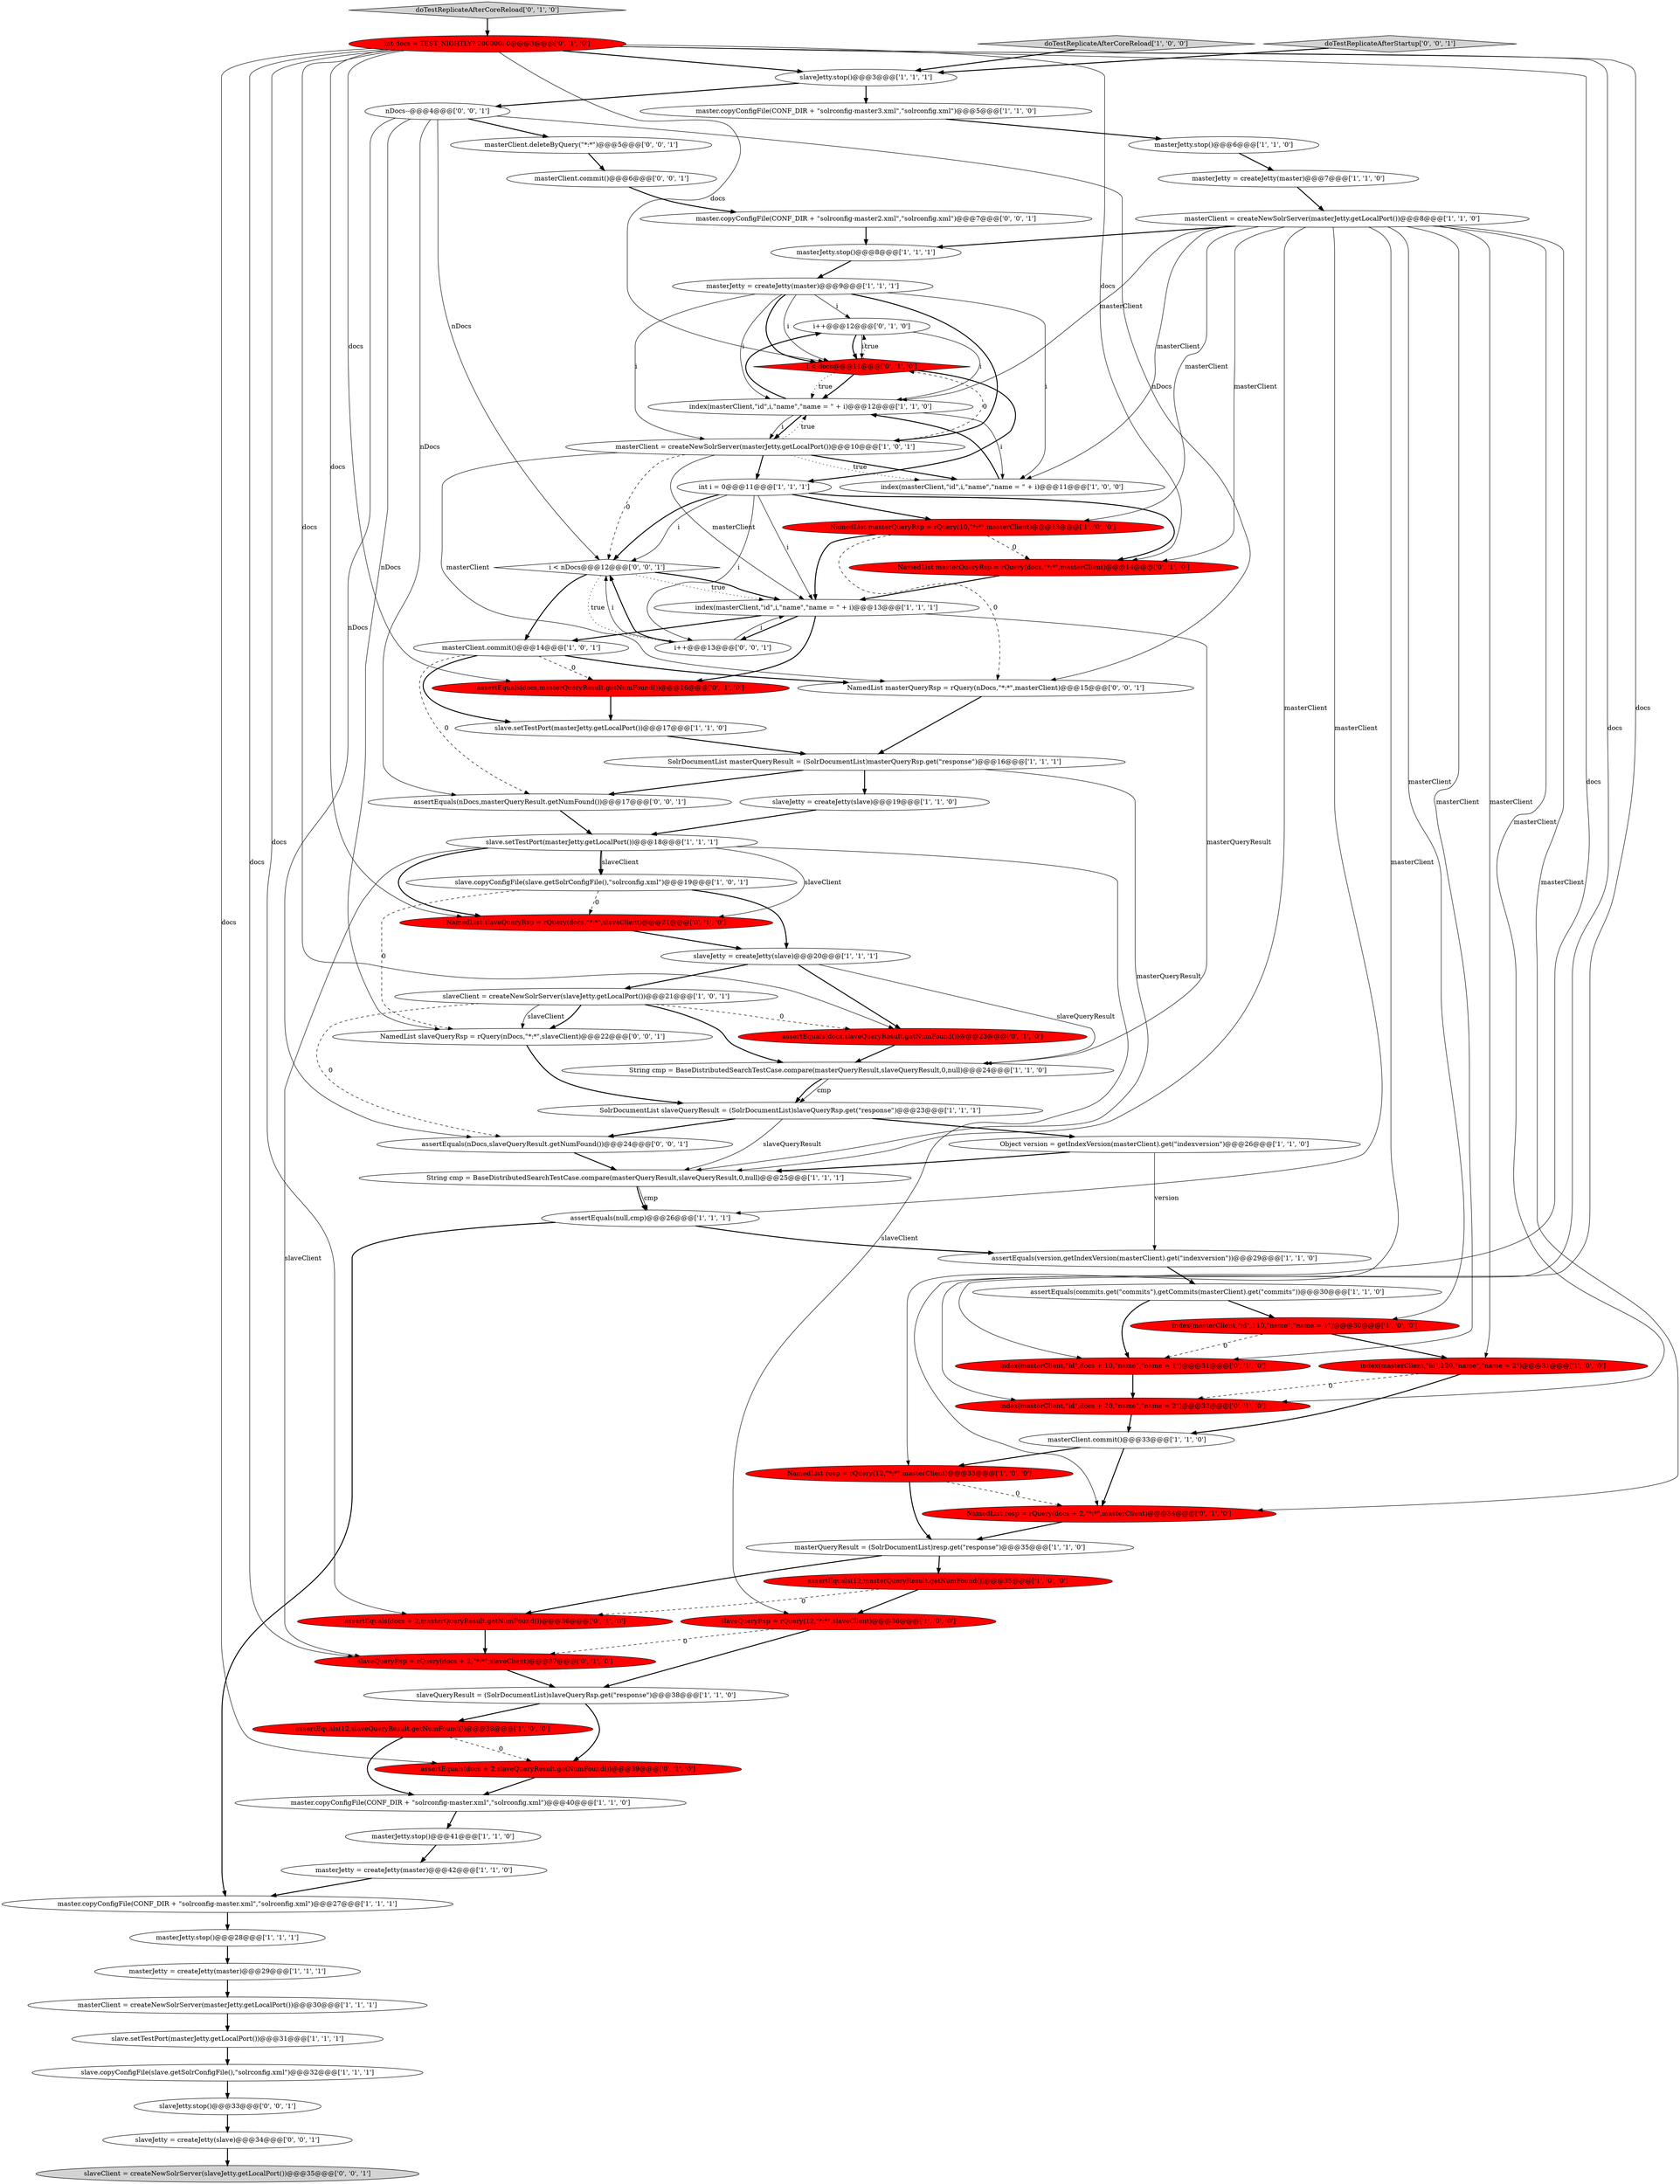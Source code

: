 digraph {
73 [style = filled, label = "master.copyConfigFile(CONF_DIR + \"solrconfig-master2.xml\",\"solrconfig.xml\")@@@7@@@['0', '0', '1']", fillcolor = white, shape = ellipse image = "AAA0AAABBB3BBB"];
43 [style = filled, label = "masterJetty.stop()@@@8@@@['1', '1', '1']", fillcolor = white, shape = ellipse image = "AAA0AAABBB1BBB"];
55 [style = filled, label = "NamedList resp = rQuery(docs + 2,\"*:*\",masterClient)@@@34@@@['0', '1', '0']", fillcolor = red, shape = ellipse image = "AAA1AAABBB2BBB"];
13 [style = filled, label = "slaveJetty.stop()@@@3@@@['1', '1', '1']", fillcolor = white, shape = ellipse image = "AAA0AAABBB1BBB"];
15 [style = filled, label = "slaveJetty = createJetty(slave)@@@19@@@['1', '1', '0']", fillcolor = white, shape = ellipse image = "AAA0AAABBB1BBB"];
63 [style = filled, label = "i < nDocs@@@12@@@['0', '0', '1']", fillcolor = white, shape = diamond image = "AAA0AAABBB3BBB"];
54 [style = filled, label = "int docs = TEST_NIGHTLY? 200000: 0@@@3@@@['0', '1', '0']", fillcolor = red, shape = ellipse image = "AAA1AAABBB2BBB"];
5 [style = filled, label = "index(masterClient,\"id\",i,\"name\",\"name = \" + i)@@@13@@@['1', '1', '1']", fillcolor = white, shape = ellipse image = "AAA0AAABBB1BBB"];
58 [style = filled, label = "assertEquals(docs + 2,slaveQueryResult.getNumFound())@@@39@@@['0', '1', '0']", fillcolor = red, shape = ellipse image = "AAA1AAABBB2BBB"];
9 [style = filled, label = "masterClient.commit()@@@33@@@['1', '1', '0']", fillcolor = white, shape = ellipse image = "AAA0AAABBB1BBB"];
42 [style = filled, label = "SolrDocumentList slaveQueryResult = (SolrDocumentList)slaveQueryRsp.get(\"response\")@@@23@@@['1', '1', '1']", fillcolor = white, shape = ellipse image = "AAA0AAABBB1BBB"];
46 [style = filled, label = "masterJetty = createJetty(master)@@@9@@@['1', '1', '1']", fillcolor = white, shape = ellipse image = "AAA0AAABBB1BBB"];
70 [style = filled, label = "slaveJetty = createJetty(slave)@@@34@@@['0', '0', '1']", fillcolor = white, shape = ellipse image = "AAA0AAABBB3BBB"];
32 [style = filled, label = "slave.setTestPort(masterJetty.getLocalPort())@@@17@@@['1', '1', '0']", fillcolor = white, shape = ellipse image = "AAA0AAABBB1BBB"];
37 [style = filled, label = "NamedList resp = rQuery(12,\"*:*\",masterClient)@@@33@@@['1', '0', '0']", fillcolor = red, shape = ellipse image = "AAA1AAABBB1BBB"];
30 [style = filled, label = "assertEquals(null,cmp)@@@26@@@['1', '1', '1']", fillcolor = white, shape = ellipse image = "AAA0AAABBB1BBB"];
21 [style = filled, label = "masterJetty.stop()@@@41@@@['1', '1', '0']", fillcolor = white, shape = ellipse image = "AAA0AAABBB1BBB"];
50 [style = filled, label = "slaveQueryRsp = rQuery(docs + 2,\"*:*\",slaveClient)@@@37@@@['0', '1', '0']", fillcolor = red, shape = ellipse image = "AAA1AAABBB2BBB"];
4 [style = filled, label = "master.copyConfigFile(CONF_DIR + \"solrconfig-master.xml\",\"solrconfig.xml\")@@@40@@@['1', '1', '0']", fillcolor = white, shape = ellipse image = "AAA0AAABBB1BBB"];
39 [style = filled, label = "assertEquals(commits.get(\"commits\"),getCommits(masterClient).get(\"commits\"))@@@30@@@['1', '1', '0']", fillcolor = white, shape = ellipse image = "AAA0AAABBB1BBB"];
6 [style = filled, label = "master.copyConfigFile(CONF_DIR + \"solrconfig-master3.xml\",\"solrconfig.xml\")@@@5@@@['1', '1', '0']", fillcolor = white, shape = ellipse image = "AAA0AAABBB1BBB"];
1 [style = filled, label = "slaveClient = createNewSolrServer(slaveJetty.getLocalPort())@@@21@@@['1', '0', '1']", fillcolor = white, shape = ellipse image = "AAA0AAABBB1BBB"];
2 [style = filled, label = "index(masterClient,\"id\",120,\"name\",\"name = 2\")@@@31@@@['1', '0', '0']", fillcolor = red, shape = ellipse image = "AAA1AAABBB1BBB"];
52 [style = filled, label = "i++@@@12@@@['0', '1', '0']", fillcolor = white, shape = ellipse image = "AAA0AAABBB2BBB"];
53 [style = filled, label = "NamedList masterQueryRsp = rQuery(docs,\"*:*\",masterClient)@@@14@@@['0', '1', '0']", fillcolor = red, shape = ellipse image = "AAA1AAABBB2BBB"];
0 [style = filled, label = "int i = 0@@@11@@@['1', '1', '1']", fillcolor = white, shape = ellipse image = "AAA0AAABBB1BBB"];
22 [style = filled, label = "index(masterClient,\"id\",110,\"name\",\"name = 1\")@@@30@@@['1', '0', '0']", fillcolor = red, shape = ellipse image = "AAA1AAABBB1BBB"];
18 [style = filled, label = "assertEquals(12,slaveQueryResult.getNumFound())@@@38@@@['1', '0', '0']", fillcolor = red, shape = ellipse image = "AAA1AAABBB1BBB"];
47 [style = filled, label = "i < docs@@@11@@@['0', '1', '0']", fillcolor = red, shape = diamond image = "AAA1AAABBB2BBB"];
17 [style = filled, label = "NamedList masterQueryRsp = rQuery(10,\"*:*\",masterClient)@@@13@@@['1', '0', '0']", fillcolor = red, shape = ellipse image = "AAA1AAABBB1BBB"];
10 [style = filled, label = "slaveQueryResult = (SolrDocumentList)slaveQueryRsp.get(\"response\")@@@38@@@['1', '1', '0']", fillcolor = white, shape = ellipse image = "AAA0AAABBB1BBB"];
31 [style = filled, label = "masterClient = createNewSolrServer(masterJetty.getLocalPort())@@@10@@@['1', '0', '1']", fillcolor = white, shape = ellipse image = "AAA0AAABBB1BBB"];
40 [style = filled, label = "masterClient.commit()@@@14@@@['1', '0', '1']", fillcolor = white, shape = ellipse image = "AAA0AAABBB1BBB"];
61 [style = filled, label = "slaveJetty.stop()@@@33@@@['0', '0', '1']", fillcolor = white, shape = ellipse image = "AAA0AAABBB3BBB"];
67 [style = filled, label = "NamedList slaveQueryRsp = rQuery(nDocs,\"*:*\",slaveClient)@@@22@@@['0', '0', '1']", fillcolor = white, shape = ellipse image = "AAA0AAABBB3BBB"];
3 [style = filled, label = "assertEquals(12,masterQueryResult.getNumFound())@@@35@@@['1', '0', '0']", fillcolor = red, shape = ellipse image = "AAA1AAABBB1BBB"];
11 [style = filled, label = "doTestReplicateAfterCoreReload['1', '0', '0']", fillcolor = lightgray, shape = diamond image = "AAA0AAABBB1BBB"];
23 [style = filled, label = "masterQueryResult = (SolrDocumentList)resp.get(\"response\")@@@35@@@['1', '1', '0']", fillcolor = white, shape = ellipse image = "AAA0AAABBB1BBB"];
27 [style = filled, label = "slave.setTestPort(masterJetty.getLocalPort())@@@31@@@['1', '1', '1']", fillcolor = white, shape = ellipse image = "AAA0AAABBB1BBB"];
7 [style = filled, label = "SolrDocumentList masterQueryResult = (SolrDocumentList)masterQueryRsp.get(\"response\")@@@16@@@['1', '1', '1']", fillcolor = white, shape = ellipse image = "AAA0AAABBB1BBB"];
38 [style = filled, label = "slave.setTestPort(masterJetty.getLocalPort())@@@18@@@['1', '1', '1']", fillcolor = white, shape = ellipse image = "AAA0AAABBB1BBB"];
60 [style = filled, label = "index(masterClient,\"id\",docs + 20,\"name\",\"name = 2\")@@@32@@@['0', '1', '0']", fillcolor = red, shape = ellipse image = "AAA1AAABBB2BBB"];
28 [style = filled, label = "masterJetty.stop()@@@28@@@['1', '1', '1']", fillcolor = white, shape = ellipse image = "AAA0AAABBB1BBB"];
66 [style = filled, label = "assertEquals(nDocs,masterQueryResult.getNumFound())@@@17@@@['0', '0', '1']", fillcolor = white, shape = ellipse image = "AAA0AAABBB3BBB"];
26 [style = filled, label = "master.copyConfigFile(CONF_DIR + \"solrconfig-master.xml\",\"solrconfig.xml\")@@@27@@@['1', '1', '1']", fillcolor = white, shape = ellipse image = "AAA0AAABBB1BBB"];
19 [style = filled, label = "masterClient = createNewSolrServer(masterJetty.getLocalPort())@@@30@@@['1', '1', '1']", fillcolor = white, shape = ellipse image = "AAA0AAABBB1BBB"];
72 [style = filled, label = "masterClient.commit()@@@6@@@['0', '0', '1']", fillcolor = white, shape = ellipse image = "AAA0AAABBB3BBB"];
35 [style = filled, label = "masterJetty = createJetty(master)@@@29@@@['1', '1', '1']", fillcolor = white, shape = ellipse image = "AAA0AAABBB1BBB"];
68 [style = filled, label = "i++@@@13@@@['0', '0', '1']", fillcolor = white, shape = ellipse image = "AAA0AAABBB3BBB"];
45 [style = filled, label = "slave.copyConfigFile(slave.getSolrConfigFile(),\"solrconfig.xml\")@@@32@@@['1', '1', '1']", fillcolor = white, shape = ellipse image = "AAA0AAABBB1BBB"];
34 [style = filled, label = "slave.copyConfigFile(slave.getSolrConfigFile(),\"solrconfig.xml\")@@@19@@@['1', '0', '1']", fillcolor = white, shape = ellipse image = "AAA0AAABBB1BBB"];
74 [style = filled, label = "masterClient.deleteByQuery(\"*:*\")@@@5@@@['0', '0', '1']", fillcolor = white, shape = ellipse image = "AAA0AAABBB3BBB"];
25 [style = filled, label = "assertEquals(version,getIndexVersion(masterClient).get(\"indexversion\"))@@@29@@@['1', '1', '0']", fillcolor = white, shape = ellipse image = "AAA0AAABBB1BBB"];
57 [style = filled, label = "assertEquals(docs,slaveQueryResult.getNumFound())@@@23@@@['0', '1', '0']", fillcolor = red, shape = ellipse image = "AAA1AAABBB2BBB"];
44 [style = filled, label = "masterJetty = createJetty(master)@@@42@@@['1', '1', '0']", fillcolor = white, shape = ellipse image = "AAA0AAABBB1BBB"];
41 [style = filled, label = "String cmp = BaseDistributedSearchTestCase.compare(masterQueryResult,slaveQueryResult,0,null)@@@24@@@['1', '1', '0']", fillcolor = white, shape = ellipse image = "AAA0AAABBB1BBB"];
69 [style = filled, label = "slaveClient = createNewSolrServer(slaveJetty.getLocalPort())@@@35@@@['0', '0', '1']", fillcolor = lightgray, shape = ellipse image = "AAA0AAABBB3BBB"];
33 [style = filled, label = "Object version = getIndexVersion(masterClient).get(\"indexversion\")@@@26@@@['1', '1', '0']", fillcolor = white, shape = ellipse image = "AAA0AAABBB1BBB"];
12 [style = filled, label = "slaveQueryRsp = rQuery(12,\"*:*\",slaveClient)@@@36@@@['1', '0', '0']", fillcolor = red, shape = ellipse image = "AAA1AAABBB1BBB"];
51 [style = filled, label = "NamedList slaveQueryRsp = rQuery(docs,\"*:*\",slaveClient)@@@21@@@['0', '1', '0']", fillcolor = red, shape = ellipse image = "AAA1AAABBB2BBB"];
49 [style = filled, label = "assertEquals(docs + 2,masterQueryResult.getNumFound())@@@36@@@['0', '1', '0']", fillcolor = red, shape = ellipse image = "AAA1AAABBB2BBB"];
71 [style = filled, label = "doTestReplicateAfterStartup['0', '0', '1']", fillcolor = lightgray, shape = diamond image = "AAA0AAABBB3BBB"];
29 [style = filled, label = "masterJetty.stop()@@@6@@@['1', '1', '0']", fillcolor = white, shape = ellipse image = "AAA0AAABBB1BBB"];
59 [style = filled, label = "index(masterClient,\"id\",docs + 10,\"name\",\"name = 1\")@@@31@@@['0', '1', '0']", fillcolor = red, shape = ellipse image = "AAA1AAABBB2BBB"];
24 [style = filled, label = "index(masterClient,\"id\",i,\"name\",\"name = \" + i)@@@12@@@['1', '1', '0']", fillcolor = white, shape = ellipse image = "AAA0AAABBB1BBB"];
20 [style = filled, label = "index(masterClient,\"id\",i,\"name\",\"name = \" + i)@@@11@@@['1', '0', '0']", fillcolor = white, shape = ellipse image = "AAA0AAABBB1BBB"];
48 [style = filled, label = "doTestReplicateAfterCoreReload['0', '1', '0']", fillcolor = lightgray, shape = diamond image = "AAA0AAABBB2BBB"];
56 [style = filled, label = "assertEquals(docs,masterQueryResult.getNumFound())@@@16@@@['0', '1', '0']", fillcolor = red, shape = ellipse image = "AAA1AAABBB2BBB"];
65 [style = filled, label = "assertEquals(nDocs,slaveQueryResult.getNumFound())@@@24@@@['0', '0', '1']", fillcolor = white, shape = ellipse image = "AAA0AAABBB3BBB"];
36 [style = filled, label = "masterJetty = createJetty(master)@@@7@@@['1', '1', '0']", fillcolor = white, shape = ellipse image = "AAA0AAABBB1BBB"];
62 [style = filled, label = "nDocs--@@@4@@@['0', '0', '1']", fillcolor = white, shape = ellipse image = "AAA0AAABBB3BBB"];
8 [style = filled, label = "masterClient = createNewSolrServer(masterJetty.getLocalPort())@@@8@@@['1', '1', '0']", fillcolor = white, shape = ellipse image = "AAA0AAABBB1BBB"];
14 [style = filled, label = "String cmp = BaseDistributedSearchTestCase.compare(masterQueryResult,slaveQueryResult,0,null)@@@25@@@['1', '1', '1']", fillcolor = white, shape = ellipse image = "AAA0AAABBB1BBB"];
64 [style = filled, label = "NamedList masterQueryRsp = rQuery(nDocs,\"*:*\",masterClient)@@@15@@@['0', '0', '1']", fillcolor = white, shape = ellipse image = "AAA0AAABBB3BBB"];
16 [style = filled, label = "slaveJetty = createJetty(slave)@@@20@@@['1', '1', '1']", fillcolor = white, shape = ellipse image = "AAA0AAABBB1BBB"];
1->67 [style = bold, label=""];
60->9 [style = bold, label=""];
71->13 [style = bold, label=""];
70->69 [style = bold, label=""];
8->59 [style = solid, label="masterClient"];
74->72 [style = bold, label=""];
39->59 [style = bold, label=""];
31->63 [style = dashed, label="0"];
38->51 [style = bold, label=""];
5->68 [style = bold, label=""];
62->67 [style = solid, label="nDocs"];
24->20 [style = solid, label="i"];
46->31 [style = bold, label=""];
54->55 [style = solid, label="docs"];
8->22 [style = solid, label="masterClient"];
57->41 [style = bold, label=""];
63->5 [style = dotted, label="true"];
65->14 [style = bold, label=""];
9->37 [style = bold, label=""];
6->29 [style = bold, label=""];
48->54 [style = bold, label=""];
47->52 [style = dotted, label="true"];
0->53 [style = bold, label=""];
52->47 [style = bold, label=""];
12->10 [style = bold, label=""];
55->23 [style = bold, label=""];
45->61 [style = bold, label=""];
68->63 [style = solid, label="i"];
17->53 [style = dashed, label="0"];
72->73 [style = bold, label=""];
11->13 [style = bold, label=""];
27->45 [style = bold, label=""];
50->10 [style = bold, label=""];
54->60 [style = solid, label="docs"];
8->17 [style = solid, label="masterClient"];
8->20 [style = solid, label="masterClient"];
7->14 [style = solid, label="masterQueryResult"];
1->57 [style = dashed, label="0"];
54->53 [style = solid, label="docs"];
2->60 [style = dashed, label="0"];
26->28 [style = bold, label=""];
31->20 [style = bold, label=""];
47->0 [style = bold, label=""];
42->14 [style = solid, label="slaveQueryResult"];
14->30 [style = solid, label="cmp"];
29->36 [style = bold, label=""];
23->49 [style = bold, label=""];
15->38 [style = bold, label=""];
17->5 [style = bold, label=""];
21->44 [style = bold, label=""];
8->53 [style = solid, label="masterClient"];
73->43 [style = bold, label=""];
63->5 [style = bold, label=""];
14->30 [style = bold, label=""];
1->41 [style = bold, label=""];
59->60 [style = bold, label=""];
56->32 [style = bold, label=""];
46->24 [style = solid, label="i"];
0->17 [style = bold, label=""];
8->14 [style = solid, label="masterClient"];
34->51 [style = dashed, label="0"];
30->26 [style = bold, label=""];
4->21 [style = bold, label=""];
8->60 [style = solid, label="masterClient"];
1->65 [style = dashed, label="0"];
23->3 [style = bold, label=""];
32->7 [style = bold, label=""];
2->9 [style = bold, label=""];
51->16 [style = bold, label=""];
62->63 [style = solid, label="nDocs"];
43->46 [style = bold, label=""];
54->58 [style = solid, label="docs"];
39->22 [style = bold, label=""];
28->35 [style = bold, label=""];
18->4 [style = bold, label=""];
63->40 [style = bold, label=""];
46->20 [style = solid, label="i"];
66->38 [style = bold, label=""];
54->47 [style = solid, label="docs"];
54->56 [style = solid, label="docs"];
37->55 [style = dashed, label="0"];
61->70 [style = bold, label=""];
38->34 [style = solid, label="slaveClient"];
5->41 [style = solid, label="masterQueryResult"];
63->68 [style = dotted, label="true"];
52->24 [style = solid, label="i"];
7->66 [style = bold, label=""];
10->18 [style = bold, label=""];
40->66 [style = dashed, label="0"];
62->66 [style = solid, label="nDocs"];
22->2 [style = bold, label=""];
25->39 [style = bold, label=""];
38->50 [style = solid, label="slaveClient"];
13->62 [style = bold, label=""];
31->0 [style = bold, label=""];
8->30 [style = solid, label="masterClient"];
68->63 [style = bold, label=""];
3->12 [style = bold, label=""];
42->65 [style = bold, label=""];
8->24 [style = solid, label="masterClient"];
0->68 [style = solid, label="i"];
22->59 [style = dashed, label="0"];
49->50 [style = bold, label=""];
54->57 [style = solid, label="docs"];
54->50 [style = solid, label="docs"];
31->64 [style = solid, label="masterClient"];
8->37 [style = solid, label="masterClient"];
46->52 [style = solid, label="i"];
17->64 [style = dashed, label="0"];
24->31 [style = bold, label=""];
16->1 [style = bold, label=""];
47->24 [style = bold, label=""];
68->5 [style = solid, label="i"];
62->64 [style = solid, label="nDocs"];
34->16 [style = bold, label=""];
0->63 [style = solid, label="i"];
38->34 [style = bold, label=""];
40->32 [style = bold, label=""];
36->8 [style = bold, label=""];
0->63 [style = bold, label=""];
7->15 [style = bold, label=""];
58->4 [style = bold, label=""];
13->6 [style = bold, label=""];
5->40 [style = bold, label=""];
52->47 [style = solid, label="i"];
33->14 [style = bold, label=""];
31->47 [style = dashed, label="0"];
5->56 [style = bold, label=""];
53->5 [style = bold, label=""];
38->12 [style = solid, label="slaveClient"];
31->5 [style = solid, label="masterClient"];
35->19 [style = bold, label=""];
8->2 [style = solid, label="masterClient"];
40->64 [style = bold, label=""];
42->33 [style = bold, label=""];
30->25 [style = bold, label=""];
1->67 [style = solid, label="slaveClient"];
40->56 [style = dashed, label="0"];
8->43 [style = bold, label=""];
54->59 [style = solid, label="docs"];
37->23 [style = bold, label=""];
46->47 [style = bold, label=""];
33->25 [style = solid, label="version"];
31->20 [style = dotted, label="true"];
0->5 [style = solid, label="i"];
46->31 [style = solid, label="i"];
9->55 [style = bold, label=""];
64->7 [style = bold, label=""];
54->49 [style = solid, label="docs"];
44->26 [style = bold, label=""];
54->13 [style = bold, label=""];
3->49 [style = dashed, label="0"];
19->27 [style = bold, label=""];
16->57 [style = bold, label=""];
24->31 [style = solid, label="i"];
16->41 [style = solid, label="slaveQueryResult"];
41->42 [style = solid, label="cmp"];
34->67 [style = dashed, label="0"];
8->55 [style = solid, label="masterClient"];
62->74 [style = bold, label=""];
67->42 [style = bold, label=""];
54->51 [style = solid, label="docs"];
38->51 [style = solid, label="slaveClient"];
24->52 [style = bold, label=""];
31->24 [style = dotted, label="true"];
62->65 [style = solid, label="nDocs"];
18->58 [style = dashed, label="0"];
46->47 [style = solid, label="i"];
20->24 [style = bold, label=""];
12->50 [style = dashed, label="0"];
10->58 [style = bold, label=""];
47->24 [style = dotted, label="true"];
41->42 [style = bold, label=""];
}
